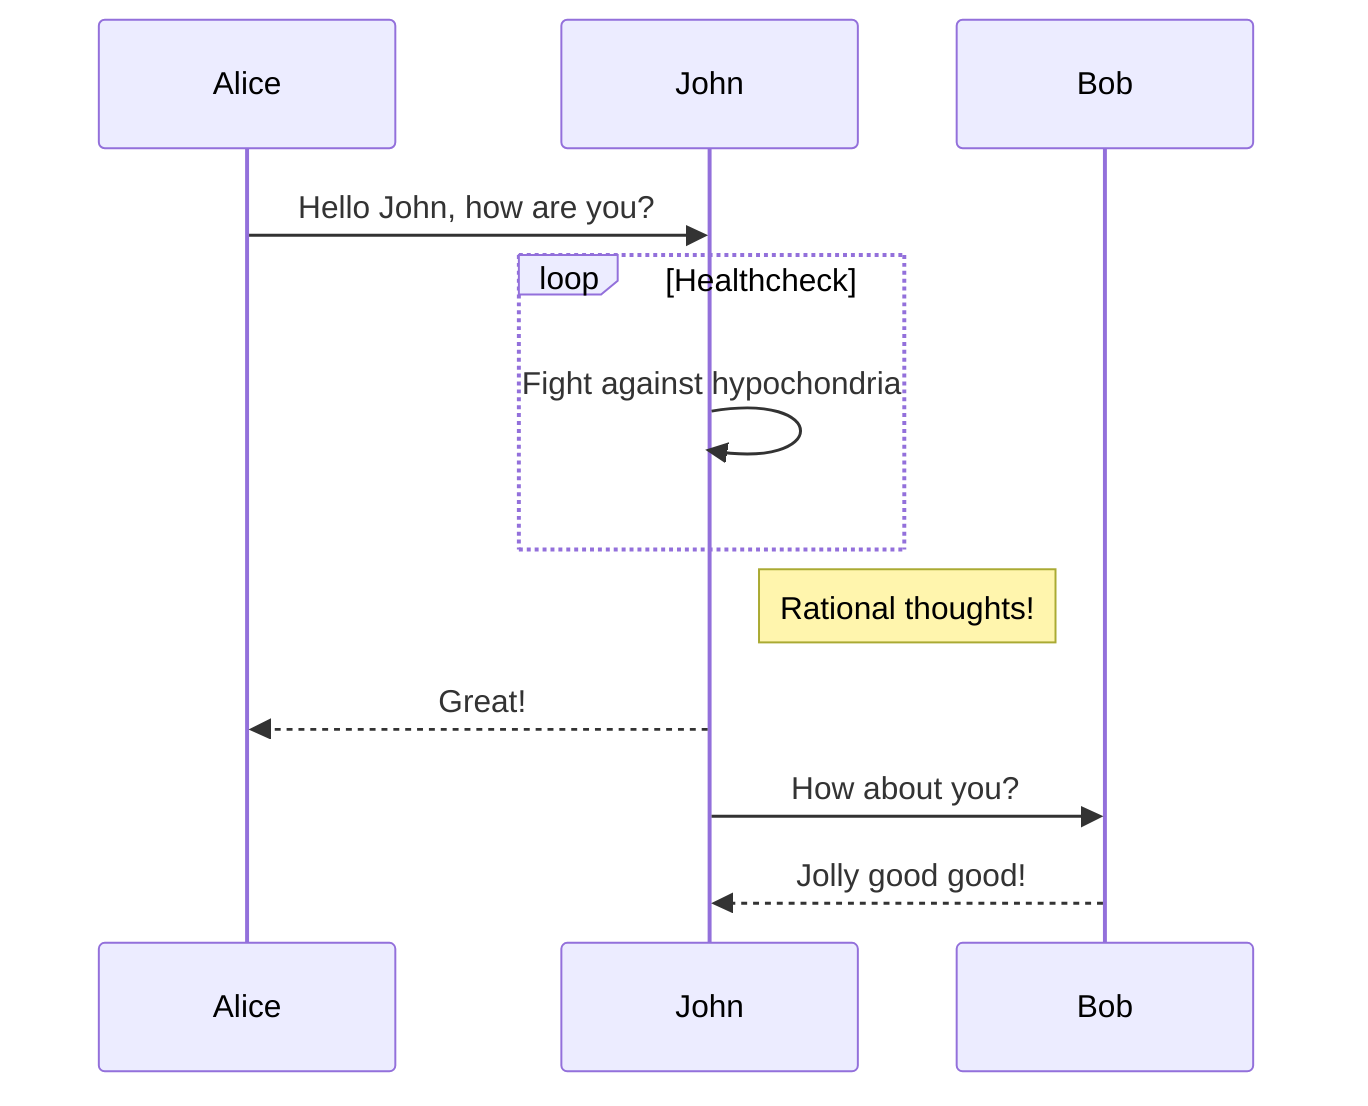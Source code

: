 sequenceDiagram
Alice->>John: Hello John, how are you?
loop Healthcheck
    John->>John: Fight against hypochondria
end
Note right of John: Rational thoughts!
John-->>Alice: Great!
John->>Bob: How about you?
Bob-->>John: Jolly good good!